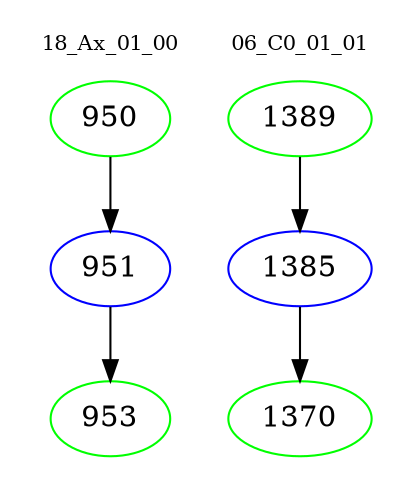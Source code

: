 digraph{
subgraph cluster_0 {
color = white
label = "18_Ax_01_00";
fontsize=10;
T0_950 [label="950", color="green"]
T0_950 -> T0_951 [color="black"]
T0_951 [label="951", color="blue"]
T0_951 -> T0_953 [color="black"]
T0_953 [label="953", color="green"]
}
subgraph cluster_1 {
color = white
label = "06_C0_01_01";
fontsize=10;
T1_1389 [label="1389", color="green"]
T1_1389 -> T1_1385 [color="black"]
T1_1385 [label="1385", color="blue"]
T1_1385 -> T1_1370 [color="black"]
T1_1370 [label="1370", color="green"]
}
}
